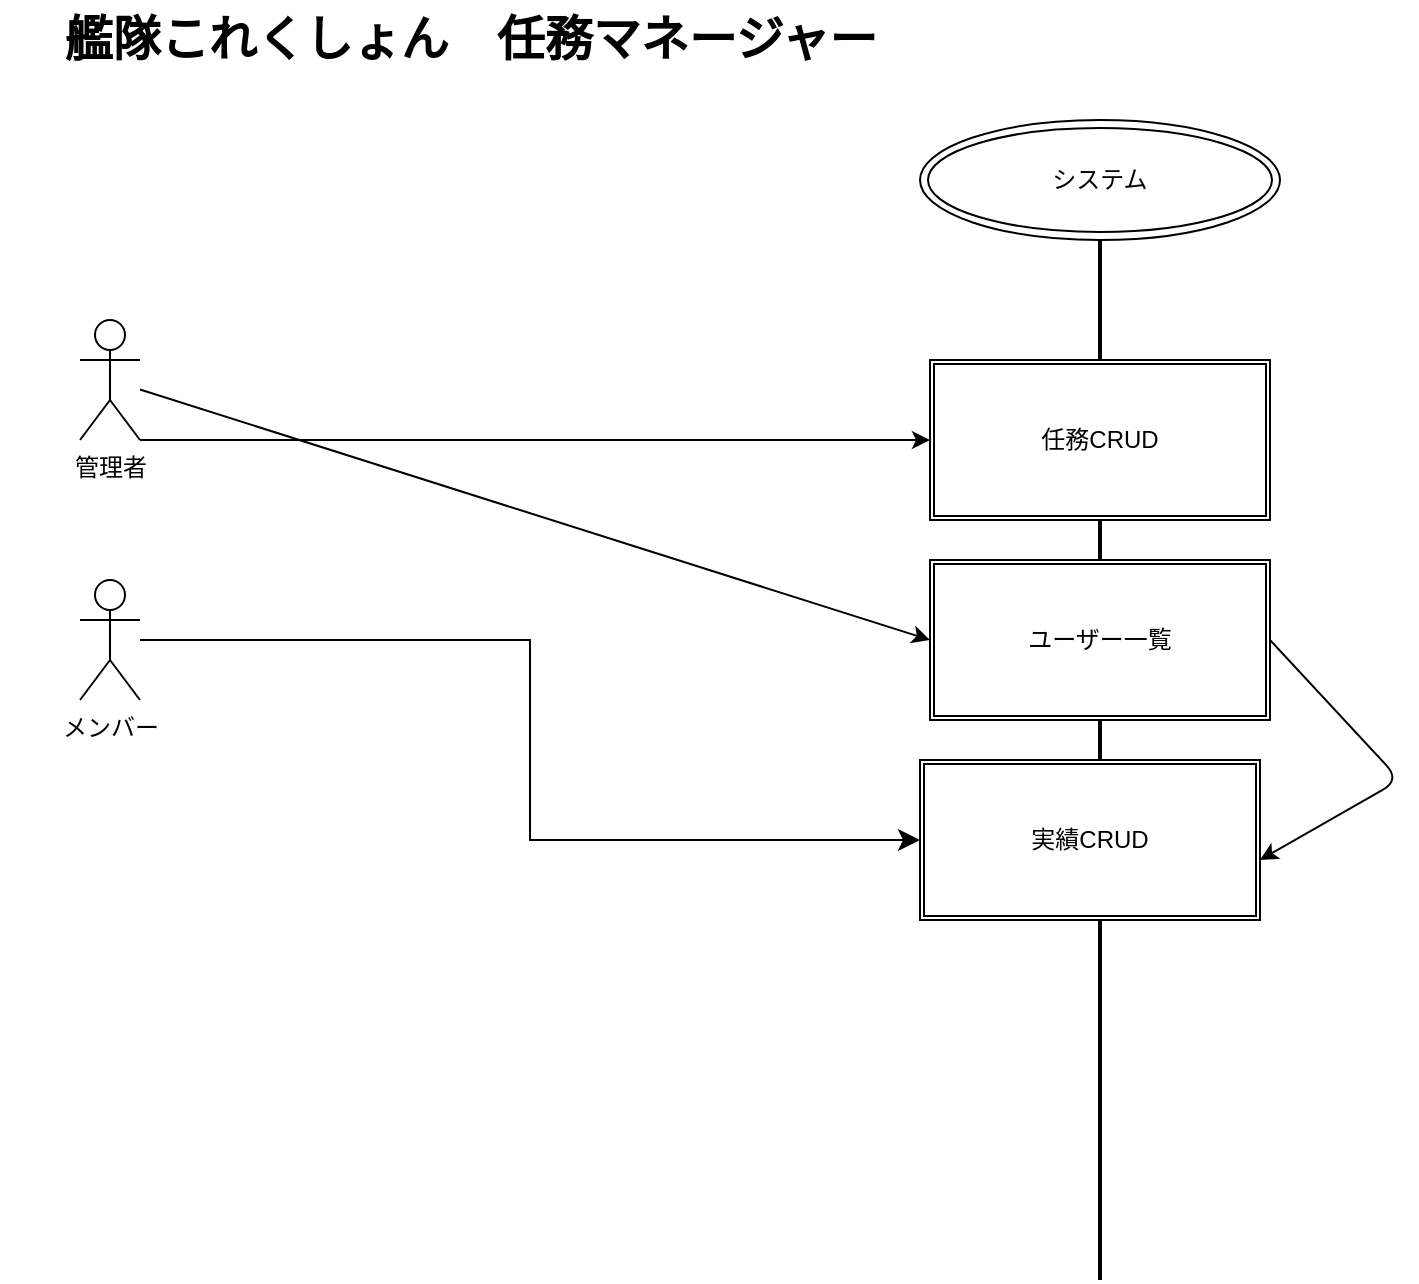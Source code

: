 <mxfile>
    <diagram id="EyRIUPnXYfDxesQRT34C" name="ページ1">
        <mxGraphModel dx="1637" dy="708" grid="1" gridSize="10" guides="1" tooltips="1" connect="1" arrows="1" fold="1" page="1" pageScale="1" pageWidth="827" pageHeight="1169" math="0" shadow="0">
            <root>
                <mxCell id="0"/>
                <mxCell id="1" parent="0"/>
                <mxCell id="9" value="" style="line;strokeWidth=2;direction=south;html=1;" vertex="1" parent="1">
                    <mxGeometry x="565" y="140" width="10" height="520" as="geometry"/>
                </mxCell>
                <mxCell id="2" value="艦隊これくしょん　任務マネージャー" style="text;strokeColor=none;fillColor=none;html=1;fontSize=24;fontStyle=1;verticalAlign=middle;align=center;" vertex="1" parent="1">
                    <mxGeometry x="20" y="20" width="470" height="40" as="geometry"/>
                </mxCell>
                <mxCell id="4" value="システム" style="ellipse;shape=doubleEllipse;whiteSpace=wrap;html=1;" vertex="1" parent="1">
                    <mxGeometry x="480" y="80" width="180" height="60" as="geometry"/>
                </mxCell>
                <mxCell id="6" value="任務CRUD" style="shape=ext;double=1;rounded=0;whiteSpace=wrap;html=1;" vertex="1" parent="1">
                    <mxGeometry x="485" y="200" width="170" height="80" as="geometry"/>
                </mxCell>
                <mxCell id="12" value="実績CRUD" style="shape=ext;double=1;rounded=0;whiteSpace=wrap;html=1;" vertex="1" parent="1">
                    <mxGeometry x="480" y="400" width="170" height="80" as="geometry"/>
                </mxCell>
                <mxCell id="16" style="edgeStyle=none;html=1;exitX=1;exitY=1;exitDx=0;exitDy=0;exitPerimeter=0;entryX=0;entryY=0.5;entryDx=0;entryDy=0;" edge="1" parent="1" source="15" target="6">
                    <mxGeometry relative="1" as="geometry">
                        <mxPoint x="120" y="350" as="targetPoint"/>
                    </mxGeometry>
                </mxCell>
                <mxCell id="15" value="管理者" style="shape=umlActor;verticalLabelPosition=bottom;verticalAlign=top;html=1;outlineConnect=0;" vertex="1" parent="1">
                    <mxGeometry x="60" y="180" width="30" height="60" as="geometry"/>
                </mxCell>
                <mxCell id="18" value="メンバー" style="shape=umlActor;verticalLabelPosition=bottom;verticalAlign=top;html=1;outlineConnect=0;" vertex="1" parent="1">
                    <mxGeometry x="60" y="310" width="30" height="60" as="geometry"/>
                </mxCell>
                <mxCell id="19" style="edgeStyle=none;html=1;entryX=1;entryY=0.625;entryDx=0;entryDy=0;exitX=1;exitY=0.5;exitDx=0;exitDy=0;entryPerimeter=0;" edge="1" parent="1" source="20" target="12">
                    <mxGeometry relative="1" as="geometry">
                        <mxPoint x="480" y="360" as="targetPoint"/>
                        <mxPoint x="100" y="240" as="sourcePoint"/>
                        <Array as="points">
                            <mxPoint x="720" y="410"/>
                        </Array>
                    </mxGeometry>
                </mxCell>
                <mxCell id="20" value="ユーザー一覧" style="shape=ext;double=1;rounded=0;whiteSpace=wrap;html=1;" vertex="1" parent="1">
                    <mxGeometry x="485" y="300" width="170" height="80" as="geometry"/>
                </mxCell>
                <mxCell id="22" value="" style="edgeStyle=elbowEdgeStyle;elbow=horizontal;endArrow=classic;html=1;curved=0;rounded=0;endSize=8;startSize=8;entryX=0;entryY=0.5;entryDx=0;entryDy=0;" edge="1" parent="1" source="18" target="12">
                    <mxGeometry width="50" height="50" relative="1" as="geometry">
                        <mxPoint x="440" y="280" as="sourcePoint"/>
                        <mxPoint x="490" y="230" as="targetPoint"/>
                    </mxGeometry>
                </mxCell>
                <mxCell id="23" style="edgeStyle=none;html=1;entryX=0;entryY=0.5;entryDx=0;entryDy=0;" edge="1" parent="1" source="15" target="20">
                    <mxGeometry relative="1" as="geometry">
                        <mxPoint x="490" y="450" as="targetPoint"/>
                        <mxPoint x="110" y="250" as="sourcePoint"/>
                    </mxGeometry>
                </mxCell>
            </root>
        </mxGraphModel>
    </diagram>
</mxfile>